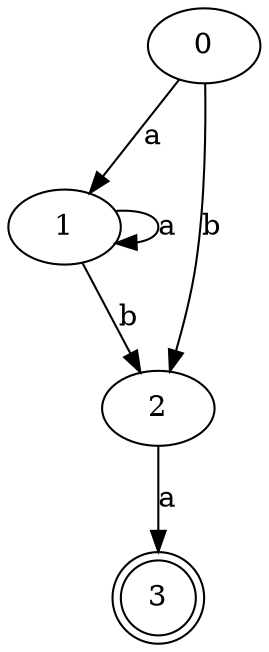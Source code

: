 digraph G {
	0 -> 1 [label="a"];
	0 -> 2 [label="b"];
	1 -> 1 [label="a"];
	1 -> 2 [label="b"];
	2 -> 3 [label="a"];
	3 [shape=doublecircle];
}
